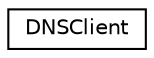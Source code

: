 digraph "Graphical Class Hierarchy"
{
 // LATEX_PDF_SIZE
  edge [fontname="Helvetica",fontsize="10",labelfontname="Helvetica",labelfontsize="10"];
  node [fontname="Helvetica",fontsize="10",shape=record];
  rankdir="LR";
  Node0 [label="DNSClient",height=0.2,width=0.4,color="black", fillcolor="white", style="filled",URL="$classDNSClient.html",tooltip=" "];
}
